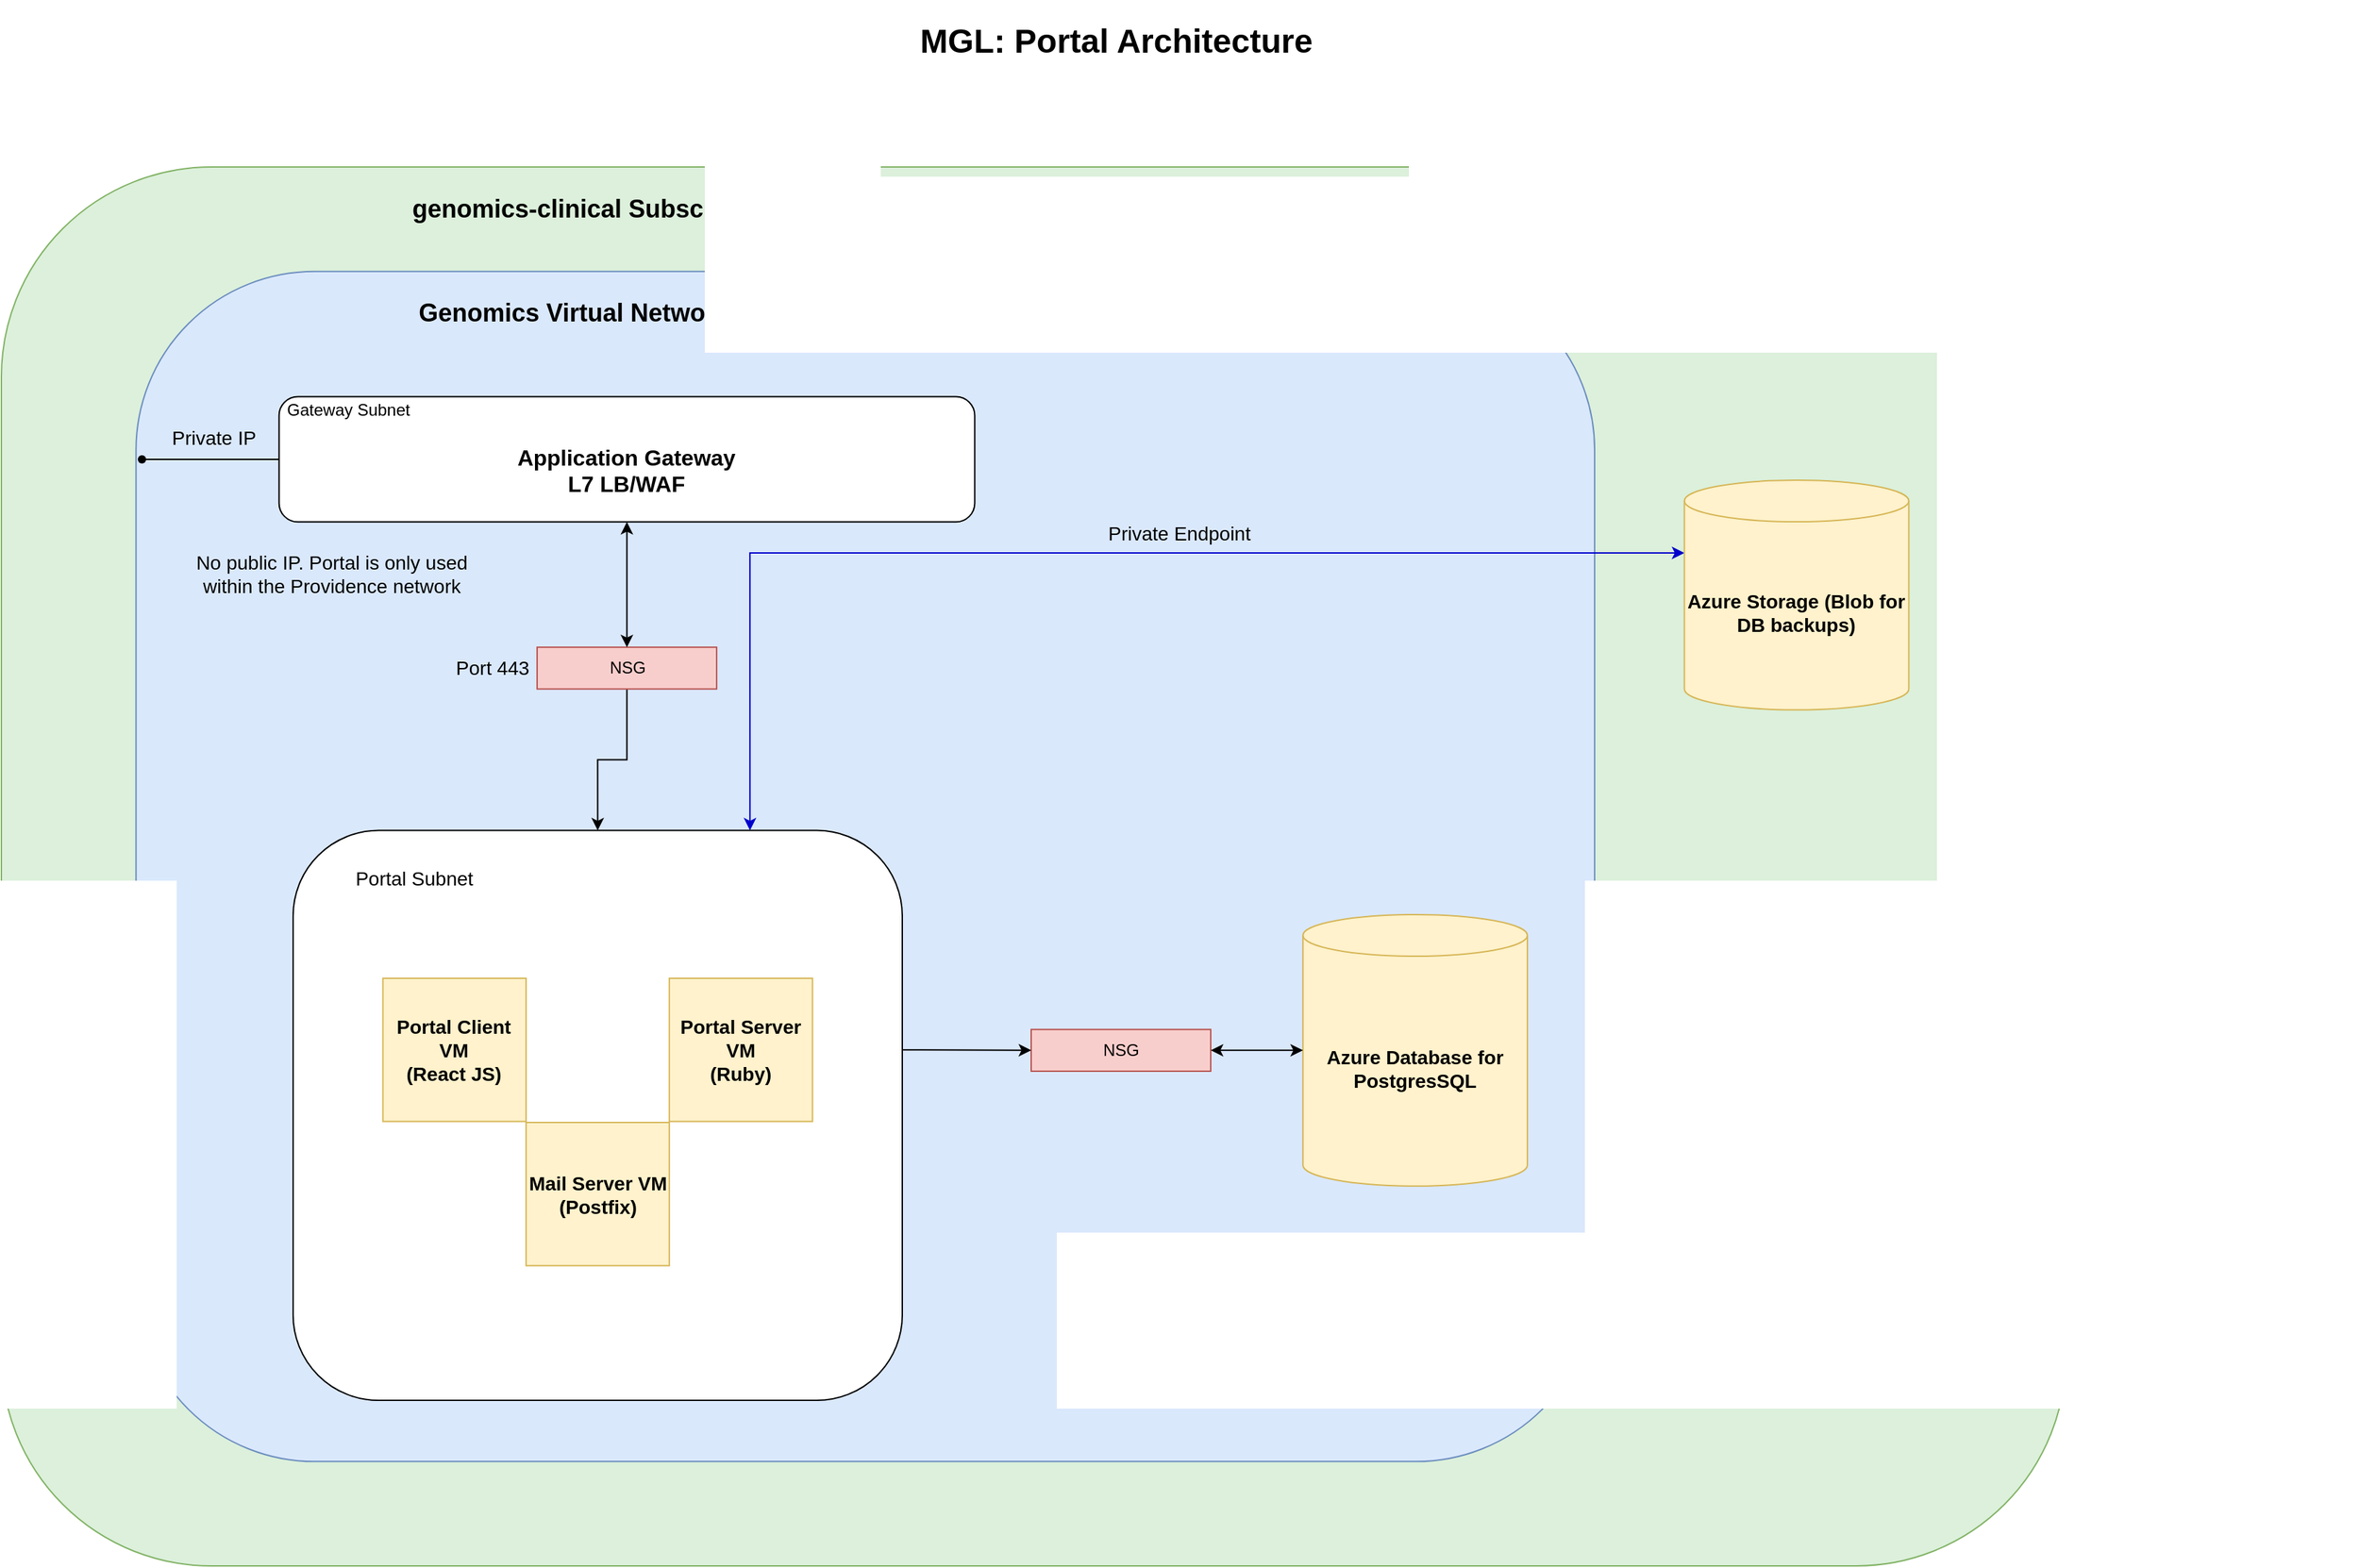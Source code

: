 <mxfile version="14.9.9" type="github">
  <diagram name="Page-1" id="e3a06f82-3646-2815-327d-82caf3d4e204">
    <mxGraphModel dx="1634" dy="801" grid="1" gridSize="10" guides="1" tooltips="1" connect="1" arrows="1" fold="1" page="1" pageScale="1.5" pageWidth="1169" pageHeight="826" background="none" math="0" shadow="0">
      <root>
        <mxCell id="0" style=";html=1;" />
        <mxCell id="1" style=";html=1;" parent="0" />
        <mxCell id="o9As08VmtOVJOvOuLBCS-1" value="" style="group" parent="1" vertex="1" connectable="0">
          <mxGeometry x="27" y="40" width="1700" height="1130" as="geometry" />
        </mxCell>
        <mxCell id="vWLtctp0Y2EUvDG1c7CQ-19" value="" style="group" parent="o9As08VmtOVJOvOuLBCS-1" vertex="1" connectable="0">
          <mxGeometry y="120.533" width="1700" height="1009.467" as="geometry" />
        </mxCell>
        <mxCell id="vWLtctp0Y2EUvDG1c7CQ-10" value="" style="rounded=1;whiteSpace=wrap;html=1;strokeColor=#82b366;fillColor=#DCF0DB;" parent="vWLtctp0Y2EUvDG1c7CQ-19" vertex="1">
          <mxGeometry width="1489.524" height="1009.467" as="geometry" />
        </mxCell>
        <mxCell id="vWLtctp0Y2EUvDG1c7CQ-6" value="" style="rounded=1;whiteSpace=wrap;html=1;fillColor=#dae8fc;strokeColor=#6c8ebf;" parent="vWLtctp0Y2EUvDG1c7CQ-19" vertex="1">
          <mxGeometry x="97.143" y="75.333" width="1052.381" height="858.8" as="geometry" />
        </mxCell>
        <mxCell id="vWLtctp0Y2EUvDG1c7CQ-21" value="" style="group" parent="vWLtctp0Y2EUvDG1c7CQ-19" vertex="1" connectable="0">
          <mxGeometry x="200.346" y="165.733" width="501.905" height="90.4" as="geometry" />
        </mxCell>
        <mxCell id="vWLtctp0Y2EUvDG1c7CQ-8" value="&lt;div&gt;&lt;font style=&quot;font-size: 14px&quot;&gt;&lt;br&gt;&lt;/font&gt;&lt;/div&gt;&lt;b&gt;&lt;font size=&quot;3&quot;&gt;Application Gateway&lt;br&gt;L7 LB/WAF&lt;/font&gt;&lt;/b&gt;" style="rounded=1;whiteSpace=wrap;html=1;" parent="vWLtctp0Y2EUvDG1c7CQ-21" vertex="1">
          <mxGeometry width="501.905" height="90.4" as="geometry" />
        </mxCell>
        <mxCell id="vWLtctp0Y2EUvDG1c7CQ-12" value="Gateway Subnet" style="text;html=1;align=center;verticalAlign=middle;resizable=0;points=[];autosize=1;strokeColor=none;" parent="vWLtctp0Y2EUvDG1c7CQ-21" vertex="1">
          <mxGeometry width="100" height="20" as="geometry" />
        </mxCell>
        <mxCell id="vWLtctp0Y2EUvDG1c7CQ-26" value="" style="shape=waypoint;sketch=0;fillStyle=solid;size=6;pointerEvents=1;points=[];fillColor=none;resizable=0;rotatable=0;perimeter=centerPerimeter;snapToPoint=1;" parent="vWLtctp0Y2EUvDG1c7CQ-19" vertex="1">
          <mxGeometry x="81.432" y="190.93" width="40" height="40" as="geometry" />
        </mxCell>
        <mxCell id="vWLtctp0Y2EUvDG1c7CQ-27" value="" style="endArrow=none;html=1;" parent="vWLtctp0Y2EUvDG1c7CQ-19" source="vWLtctp0Y2EUvDG1c7CQ-26" target="vWLtctp0Y2EUvDG1c7CQ-8" edge="1">
          <mxGeometry width="50" height="50" relative="1" as="geometry">
            <mxPoint x="777.143" y="467.067" as="sourcePoint" />
            <mxPoint x="858.095" y="391.733" as="targetPoint" />
          </mxGeometry>
        </mxCell>
        <mxCell id="rg4Ka3kV1G-TsTbr1ID1-2" style="edgeStyle=orthogonalEdgeStyle;rounded=0;orthogonalLoop=1;jettySize=auto;html=1;exitX=0.5;exitY=1;exitDx=0;exitDy=0;entryX=0.5;entryY=0;entryDx=0;entryDy=0;" edge="1" parent="vWLtctp0Y2EUvDG1c7CQ-19" source="vWLtctp0Y2EUvDG1c7CQ-18" target="vWLtctp0Y2EUvDG1c7CQ-9">
          <mxGeometry relative="1" as="geometry" />
        </mxCell>
        <mxCell id="vWLtctp0Y2EUvDG1c7CQ-18" value="NSG" style="rounded=0;whiteSpace=wrap;html=1;fillColor=#f8cecc;strokeColor=#b85450;" parent="vWLtctp0Y2EUvDG1c7CQ-19" vertex="1">
          <mxGeometry x="386.537" y="346.533" width="129.524" height="30.133" as="geometry" />
        </mxCell>
        <mxCell id="vWLtctp0Y2EUvDG1c7CQ-28" style="edgeStyle=orthogonalEdgeStyle;rounded=0;orthogonalLoop=1;jettySize=auto;html=1;exitX=0.5;exitY=1;exitDx=0;exitDy=0;entryX=0.5;entryY=0;entryDx=0;entryDy=0;endArrow=classic;endFill=1;startArrow=classic;startFill=1;" parent="vWLtctp0Y2EUvDG1c7CQ-19" source="vWLtctp0Y2EUvDG1c7CQ-8" target="vWLtctp0Y2EUvDG1c7CQ-18" edge="1">
          <mxGeometry relative="1" as="geometry" />
        </mxCell>
        <mxCell id="vWLtctp0Y2EUvDG1c7CQ-16" value="&lt;font style=&quot;font-size: 14px&quot;&gt;&lt;b&gt;Azure Database for&lt;br&gt;PostgresSQL&lt;/b&gt;&lt;/font&gt;" style="shape=cylinder3;whiteSpace=wrap;html=1;boundedLbl=1;backgroundOutline=1;size=15;fillColor=#fff2cc;strokeColor=#d6b656;" parent="vWLtctp0Y2EUvDG1c7CQ-19" vertex="1">
          <mxGeometry x="939.097" y="539.47" width="161.905" height="195.867" as="geometry" />
        </mxCell>
        <mxCell id="vWLtctp0Y2EUvDG1c7CQ-17" value="NSG" style="rounded=0;whiteSpace=wrap;html=1;fillColor=#f8cecc;strokeColor=#b85450;" parent="vWLtctp0Y2EUvDG1c7CQ-19" vertex="1">
          <mxGeometry x="743.005" y="622.337" width="129.524" height="30.133" as="geometry" />
        </mxCell>
        <mxCell id="vWLtctp0Y2EUvDG1c7CQ-30" style="edgeStyle=orthogonalEdgeStyle;rounded=0;orthogonalLoop=1;jettySize=auto;html=1;exitX=1;exitY=0.5;exitDx=0;exitDy=0;entryX=0;entryY=0.5;entryDx=0;entryDy=0;" parent="vWLtctp0Y2EUvDG1c7CQ-19" source="vWLtctp0Y2EUvDG1c7CQ-14" target="vWLtctp0Y2EUvDG1c7CQ-17" edge="1">
          <mxGeometry relative="1" as="geometry" />
        </mxCell>
        <mxCell id="vWLtctp0Y2EUvDG1c7CQ-31" style="edgeStyle=orthogonalEdgeStyle;rounded=0;orthogonalLoop=1;jettySize=auto;html=1;exitX=1;exitY=0.5;exitDx=0;exitDy=0;entryX=0;entryY=0.5;entryDx=0;entryDy=0;entryPerimeter=0;startArrow=classic;startFill=1;" parent="vWLtctp0Y2EUvDG1c7CQ-19" source="vWLtctp0Y2EUvDG1c7CQ-17" target="vWLtctp0Y2EUvDG1c7CQ-16" edge="1">
          <mxGeometry relative="1" as="geometry" />
        </mxCell>
        <mxCell id="vWLtctp0Y2EUvDG1c7CQ-32" value="&lt;font style=&quot;font-size: 14px&quot;&gt;Private IP&lt;/font&gt;" style="text;html=1;strokeColor=none;fillColor=none;align=center;verticalAlign=middle;whiteSpace=wrap;rounded=0;" parent="vWLtctp0Y2EUvDG1c7CQ-19" vertex="1">
          <mxGeometry x="97.143" y="180.8" width="113.333" height="30.133" as="geometry" />
        </mxCell>
        <mxCell id="vWLtctp0Y2EUvDG1c7CQ-36" style="edgeStyle=orthogonalEdgeStyle;rounded=0;orthogonalLoop=1;jettySize=auto;html=1;exitX=0;exitY=0;exitDx=0;exitDy=52.5;exitPerimeter=0;startArrow=classic;startFill=1;endArrow=classic;endFill=1;strokeColor=#0000CC;entryX=0.75;entryY=0;entryDx=0;entryDy=0;" parent="vWLtctp0Y2EUvDG1c7CQ-19" source="vWLtctp0Y2EUvDG1c7CQ-35" target="vWLtctp0Y2EUvDG1c7CQ-9" edge="1">
          <mxGeometry relative="1" as="geometry" />
        </mxCell>
        <mxCell id="vWLtctp0Y2EUvDG1c7CQ-35" value="&lt;font style=&quot;font-size: 14px&quot;&gt;&lt;b&gt;Azure Storage (Blob for DB backups)&lt;/b&gt;&lt;/font&gt;" style="shape=cylinder3;whiteSpace=wrap;html=1;boundedLbl=1;backgroundOutline=1;size=15;fillColor=#fff2cc;strokeColor=#d6b656;" parent="vWLtctp0Y2EUvDG1c7CQ-19" vertex="1">
          <mxGeometry x="1214.286" y="226.0" width="161.905" height="165.733" as="geometry" />
        </mxCell>
        <mxCell id="vWLtctp0Y2EUvDG1c7CQ-37" value="&lt;font style=&quot;font-size: 14px&quot;&gt;Private Endpoint&lt;/font&gt;" style="text;html=1;strokeColor=none;fillColor=none;align=center;verticalAlign=middle;whiteSpace=wrap;rounded=0;" parent="vWLtctp0Y2EUvDG1c7CQ-19" vertex="1">
          <mxGeometry x="761.002" y="249.463" width="178.095" height="30.133" as="geometry" />
        </mxCell>
        <mxCell id="vWLtctp0Y2EUvDG1c7CQ-38" value="&lt;font style=&quot;font-size: 14px&quot;&gt;Port 443&lt;/font&gt;" style="text;html=1;strokeColor=none;fillColor=none;align=center;verticalAlign=middle;whiteSpace=wrap;rounded=0;" parent="vWLtctp0Y2EUvDG1c7CQ-19" vertex="1">
          <mxGeometry x="321.775" y="346.533" width="64.762" height="30.133" as="geometry" />
        </mxCell>
        <mxCell id="vWLtctp0Y2EUvDG1c7CQ-39" value="&lt;font style=&quot;font-size: 14px&quot;&gt;No public IP. Portal is only used within the Providence network&lt;/font&gt;" style="text;html=1;strokeColor=none;fillColor=none;align=center;verticalAlign=middle;whiteSpace=wrap;rounded=0;" parent="vWLtctp0Y2EUvDG1c7CQ-19" vertex="1">
          <mxGeometry x="121.429" y="286.267" width="234.762" height="15.067" as="geometry" />
        </mxCell>
        <mxCell id="vWLtctp0Y2EUvDG1c7CQ-20" value="" style="group" parent="vWLtctp0Y2EUvDG1c7CQ-19" vertex="1" connectable="0">
          <mxGeometry x="210.48" y="478.74" width="439.52" height="411.26" as="geometry" />
        </mxCell>
        <mxCell id="vWLtctp0Y2EUvDG1c7CQ-9" value="" style="rounded=1;whiteSpace=wrap;html=1;" parent="vWLtctp0Y2EUvDG1c7CQ-20" vertex="1">
          <mxGeometry width="439.52" height="411.26" as="geometry" />
        </mxCell>
        <mxCell id="vWLtctp0Y2EUvDG1c7CQ-13" value="&lt;font style=&quot;font-size: 14px&quot;&gt;Portal Subnet&lt;/font&gt;" style="text;html=1;strokeColor=none;fillColor=none;align=center;verticalAlign=middle;whiteSpace=wrap;rounded=0;" parent="vWLtctp0Y2EUvDG1c7CQ-20" vertex="1">
          <mxGeometry x="14.18" y="17.137" width="145.82" height="34.274" as="geometry" />
        </mxCell>
        <mxCell id="vWLtctp0Y2EUvDG1c7CQ-14" value="&lt;b&gt;&lt;font style=&quot;font-size: 14px&quot;&gt;Portal Server VM&lt;br&gt;(Ruby)&lt;br&gt;&lt;/font&gt;&lt;/b&gt;" style="whiteSpace=wrap;html=1;aspect=fixed;fillColor=#fff2cc;strokeColor=#d6b656;" parent="vWLtctp0Y2EUvDG1c7CQ-20" vertex="1">
          <mxGeometry x="271.42" y="106.68" width="103.32" height="103.32" as="geometry" />
        </mxCell>
        <mxCell id="rg4Ka3kV1G-TsTbr1ID1-1" value="&lt;b&gt;&lt;font style=&quot;font-size: 14px&quot;&gt;Portal Client VM&lt;br&gt;(React JS)&lt;br&gt;&lt;/font&gt;&lt;/b&gt;" style="whiteSpace=wrap;html=1;aspect=fixed;fillColor=#fff2cc;strokeColor=#d6b656;" vertex="1" parent="vWLtctp0Y2EUvDG1c7CQ-20">
          <mxGeometry x="64.78" y="106.68" width="103.32" height="103.32" as="geometry" />
        </mxCell>
        <mxCell id="rg4Ka3kV1G-TsTbr1ID1-4" value="&lt;b&gt;&lt;font style=&quot;font-size: 14px&quot;&gt;Mail Server VM&lt;br&gt;(Postfix)&lt;br&gt;&lt;/font&gt;&lt;/b&gt;" style="whiteSpace=wrap;html=1;aspect=fixed;fillColor=#fff2cc;strokeColor=#d6b656;" vertex="1" parent="vWLtctp0Y2EUvDG1c7CQ-20">
          <mxGeometry x="168.1" y="210.73" width="103.32" height="103.32" as="geometry" />
        </mxCell>
        <mxCell id="6a7d8f32e03d9370-62" value="MGL: Portal Architecture" style="text;strokeColor=none;fillColor=none;html=1;fontSize=24;fontStyle=1;verticalAlign=middle;align=center;" parent="o9As08VmtOVJOvOuLBCS-1" vertex="1">
          <mxGeometry x="106.857" width="1394" height="60.267" as="geometry" />
        </mxCell>
        <mxCell id="vWLtctp0Y2EUvDG1c7CQ-7" value="&lt;b&gt;&lt;font style=&quot;font-size: 18px&quot;&gt;genomics-clinical Subscription&lt;/font&gt;&lt;/b&gt;" style="text;html=1;strokeColor=none;fillColor=none;align=center;verticalAlign=middle;whiteSpace=wrap;rounded=0;" parent="o9As08VmtOVJOvOuLBCS-1" vertex="1">
          <mxGeometry x="64.762" y="120.533" width="728.571" height="60.267" as="geometry" />
        </mxCell>
        <mxCell id="vWLtctp0Y2EUvDG1c7CQ-11" value="&lt;font style=&quot;font-size: 18px&quot;&gt;&lt;b&gt;Genomics Virtual Network&lt;/b&gt;&lt;/font&gt;" style="text;html=1;strokeColor=none;fillColor=none;align=center;verticalAlign=middle;whiteSpace=wrap;rounded=0;" parent="o9As08VmtOVJOvOuLBCS-1" vertex="1">
          <mxGeometry x="259.048" y="210.933" width="307.619" height="30.133" as="geometry" />
        </mxCell>
      </root>
    </mxGraphModel>
  </diagram>
</mxfile>
